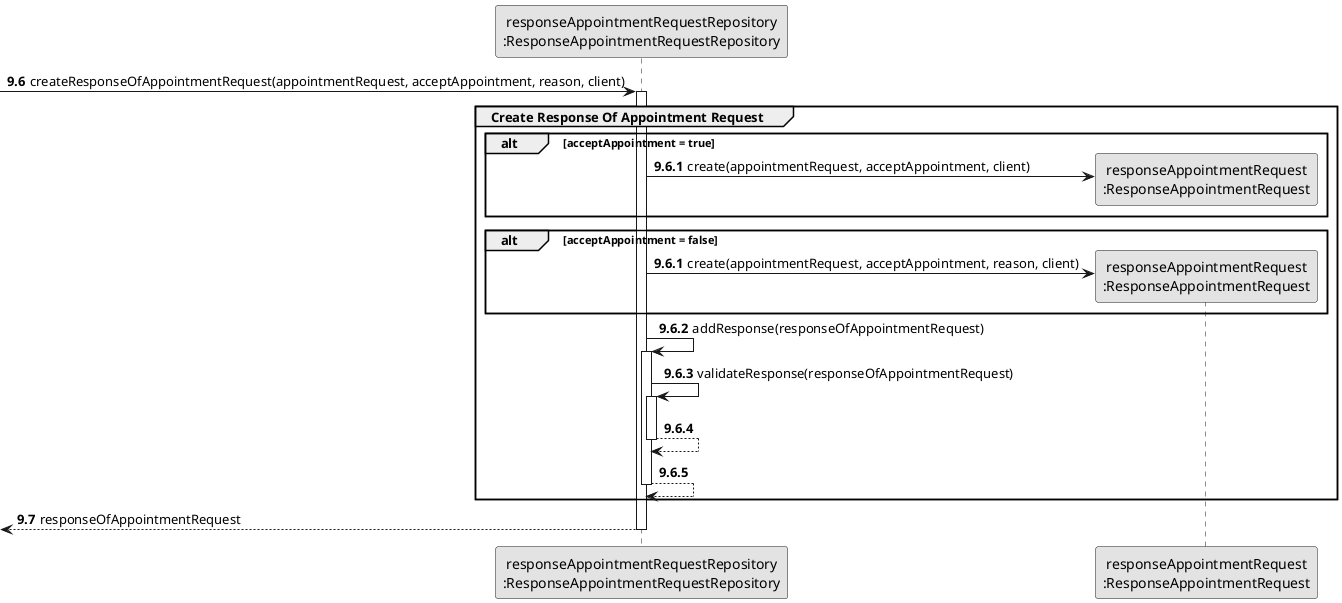 @startuml
skinparam monochrome true
skinparam packageStyle rectangle
skinparam shadowing false

participant "responseAppointmentRequestRepository\n:ResponseAppointmentRequestRepository" as ORG
participant "responseAppointmentRequest\n:ResponseAppointmentRequest" as TAREFA

autonumber 9.6
-> ORG: createResponseOfAppointmentRequest(appointmentRequest, acceptAppointment, reason, client)

autonumber 9.6.1
activate ORG
    group Create Response Of Appointment Request

    alt acceptAppointment = true

        ORG -> TAREFA**: create(appointmentRequest, acceptAppointment, client)
    end

    autonumber 9.6.1
    alt acceptAppointment = false

        ORG -> TAREFA**: create(appointmentRequest, acceptAppointment, reason, client)
    end

        ORG -> ORG: addResponse(responseOfAppointmentRequest)

        activate ORG
            ORG -> ORG: validateResponse(responseOfAppointmentRequest)
            activate ORG
                ORG --> ORG
            deactivate ORG

            ORG --> ORG
        deactivate ORG
    end

    autonumber 9.7
    <-- ORG : responseOfAppointmentRequest
deactivate ORG


@enduml